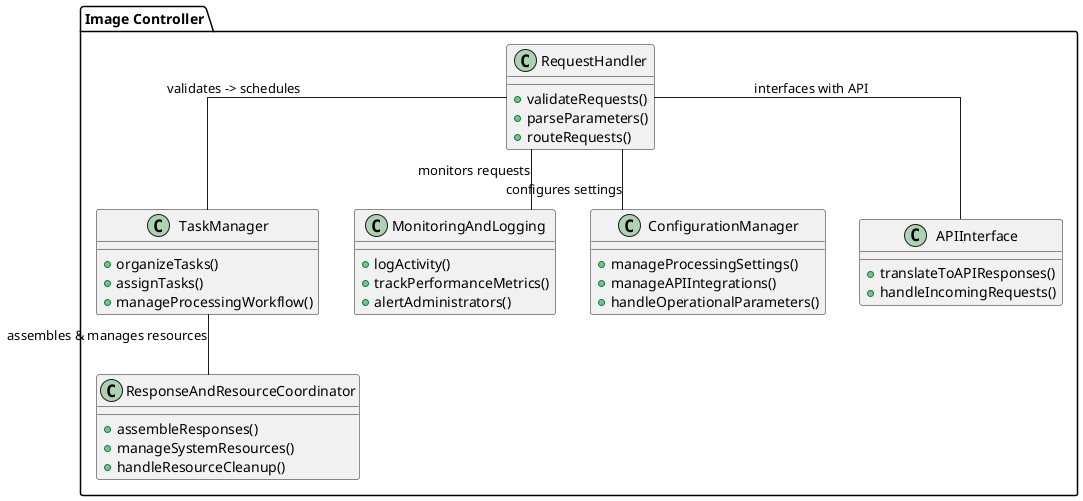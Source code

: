 @startuml ImageControllerComponents

skinparam linetype ortho

package "Image Controller" {

    class RequestHandler {
        + validateRequests()
        + parseParameters()
        + routeRequests()
    }

    class TaskManager {
        + organizeTasks()
        + assignTasks()
        + manageProcessingWorkflow()
    }

    class ResponseAndResourceCoordinator {
        + assembleResponses()
        + manageSystemResources()
        + handleResourceCleanup()
    }

    class MonitoringAndLogging {
        + logActivity()
        + trackPerformanceMetrics()
        + alertAdministrators()
    }


    class ConfigurationManager {
        + manageProcessingSettings()
        + manageAPIIntegrations()
        + handleOperationalParameters()
    }

    class APIInterface {
        + translateToAPIResponses()
        + handleIncomingRequests()
    }

    ' Connections
    RequestHandler --  TaskManager : validates -> schedules
    TaskManager -- ResponseAndResourceCoordinator : assembles & manages resources
    RequestHandler -- MonitoringAndLogging : monitors requests
    RequestHandler -- ConfigurationManager : configures settings
    RequestHandler -- APIInterface : interfaces with API
}

@enduml